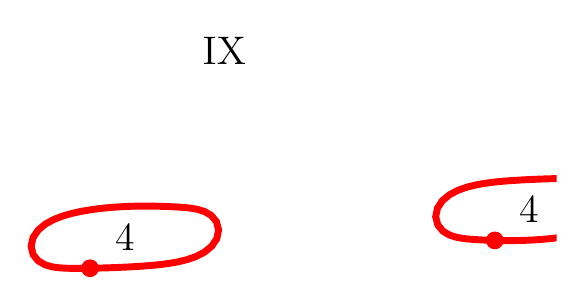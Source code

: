 \begin{tikzpicture}[scale=1]

\begin{axis}[
  xmin = -10,
  xmax = 2,
  ymin = -2.45,
  ymax = 2.45,
  scale only axis,
  axis equal image,
  hide axis,
  title = {\Large{IX}}
  ]

\addplot [mark=none,red,line width=2.5] table{
8.856e-01 -2.584e-01
9.428e-01 -2.597e-01
1.004e+00 -2.609e-01
1.073e+00 -2.617e-01
1.151e+00 -2.62e-01
1.24e+00 -2.614e-01
1.341e+00 -2.597e-01
1.452e+00 -2.562e-01
1.574e+00 -2.504e-01
1.706e+00 -2.418e-01
1.847e+00 -2.297e-01
1.995e+00 -2.134e-01
2.15e+00 -1.921e-01
2.31e+00 -1.644e-01
2.472e+00 -1.286e-01
2.635e+00 -8.181e-02
2.794e+00 -2.024e-02
2.944e+00 6.139e-02
3.074e+00 1.689e-01
3.168e+00 3.051e-01
3.205e+00 4.618e-01
3.17e+00 6.127e-01
3.076e+00 7.278e-01
2.954e+00 7.983e-01
2.827e+00 8.351e-01
2.707e+00 8.524e-01
2.595e+00 8.6e-01
2.495e+00 8.63e-01
2.406e+00 8.639e-01
2.328e+00 8.638e-01
2.259e+00 8.632e-01
2.198e+00 8.625e-01
2.14e+00 8.616e-01
2.083e+00 8.605e-01
2.022e+00 8.592e-01
1.953e+00 8.575e-01
1.875e+00 8.553e-01
1.786e+00 8.525e-01
1.685e+00 8.488e-01
1.574e+00 8.442e-01
1.452e+00 8.385e-01
1.32e+00 8.312e-01
1.179e+00 8.221e-01
1.03e+00 8.105e-01
8.744e-01 7.951e-01
7.138e-01 7.743e-01
5.498e-01 7.456e-01
3.856e-01 7.054e-01
2.244e-01 6.49e-01
7.312e-02 5.705e-01
-5.787e-02 4.638e-01
-1.505e-01 3.266e-01
-1.831e-01 1.692e-01
-1.438e-01 1.925e-02
-4.826e-02 -9.425e-02
7.388e-02 -1.647e-01
2.0e-01 -2.035e-01
3.204e-01 -2.244e-01
4.311e-01 -2.362e-01
5.313e-01 -2.435e-01
6.202e-01 -2.484e-01
6.986e-01 -2.52e-01
7.672e-01 -2.547e-01
8.286e-01 -2.567e-01
8.856e-01 -2.584e-01
};

\addplot [mark=none,red,line width=2.5] table{
-6.428e+00 -7.616e-01
-6.371e+00 -7.605e-01
-6.31e+00 -7.592e-01
-6.241e+00 -7.575e-01
-6.162e+00 -7.553e-01
-6.074e+00 -7.525e-01
-5.973e+00 -7.488e-01
-5.862e+00 -7.442e-01
-5.74e+00 -7.385e-01
-5.608e+00 -7.312e-01
-5.467e+00 -7.221e-01
-5.318e+00 -7.105e-01
-5.162e+00 -6.951e-01
-5.002e+00 -6.743e-01
-4.838e+00 -6.456e-01
-4.673e+00 -6.054e-01
-4.512e+00 -5.49e-01
-4.361e+00 -4.705e-01
-4.23e+00 -3.638e-01
-4.137e+00 -2.266e-01
-4.105e+00 -6.915e-02
-4.144e+00 8.075e-02
-4.239e+00 1.942e-01
-4.362e+00 2.647e-01
-4.488e+00 3.035e-01
-4.608e+00 3.244e-01
-4.719e+00 3.362e-01
-4.819e+00 3.435e-01
-4.908e+00 3.484e-01
-4.986e+00 3.52e-01
-5.055e+00 3.547e-01
-5.116e+00 3.567e-01
-5.173e+00 3.584e-01
-5.231e+00 3.597e-01
-5.292e+00 3.609e-01
-5.361e+00 3.617e-01
-5.439e+00 3.62e-01
-5.528e+00 3.614e-01
-5.628e+00 3.597e-01
-5.74e+00 3.562e-01
-5.862e+00 3.504e-01
-5.994e+00 3.418e-01
-6.134e+00 3.297e-01
-6.283e+00 3.134e-01
-6.438e+00 2.921e-01
-6.598e+00 2.644e-01
-6.76e+00 2.286e-01
-6.923e+00 1.818e-01
-7.082e+00 1.202e-01
-7.232e+00 3.861e-02
-7.362e+00 -6.888e-02
-7.456e+00 -2.051e-01
-7.492e+00 -3.618e-01
-7.457e+00 -5.127e-01
-7.364e+00 -6.278e-01
-7.242e+00 -6.983e-01
-7.115e+00 -7.351e-01
-6.994e+00 -7.524e-01
-6.883e+00 -7.6e-01
-6.783e+00 -7.63e-01
-6.694e+00 -7.639e-01
-6.615e+00 -7.638e-01
-6.546e+00 -7.632e-01
-6.485e+00 -7.625e-01
-6.428e+00 -7.616e-01
};

\addplot [only marks,mark=*,red,mark size = 3pt] table{
8.856e-01 -2.584e-01
-6.428e+00 -7.616e-01
};

\node [below] at (axis cs:  -5.8,  0.2) {\Large{4}};
\node [below] at (axis cs:  1.5,  0.7) {\Large{4}};

\end{axis}


\end{tikzpicture}



